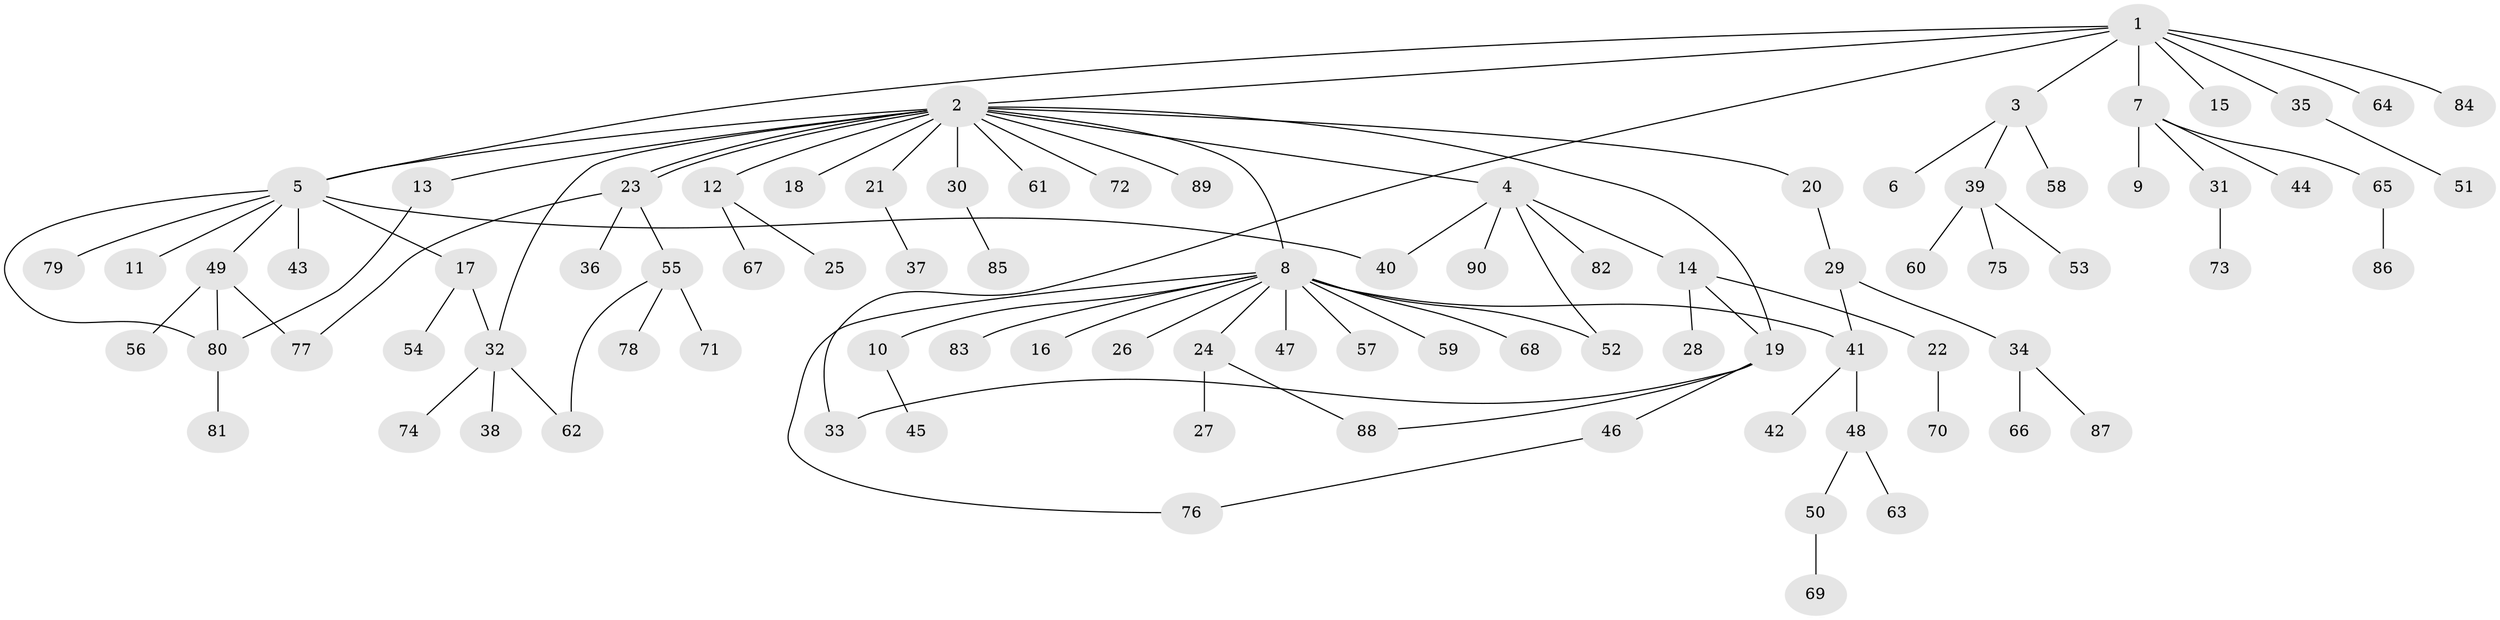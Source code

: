 // Generated by graph-tools (version 1.1) at 2025/01/03/09/25 03:01:44]
// undirected, 90 vertices, 103 edges
graph export_dot {
graph [start="1"]
  node [color=gray90,style=filled];
  1;
  2;
  3;
  4;
  5;
  6;
  7;
  8;
  9;
  10;
  11;
  12;
  13;
  14;
  15;
  16;
  17;
  18;
  19;
  20;
  21;
  22;
  23;
  24;
  25;
  26;
  27;
  28;
  29;
  30;
  31;
  32;
  33;
  34;
  35;
  36;
  37;
  38;
  39;
  40;
  41;
  42;
  43;
  44;
  45;
  46;
  47;
  48;
  49;
  50;
  51;
  52;
  53;
  54;
  55;
  56;
  57;
  58;
  59;
  60;
  61;
  62;
  63;
  64;
  65;
  66;
  67;
  68;
  69;
  70;
  71;
  72;
  73;
  74;
  75;
  76;
  77;
  78;
  79;
  80;
  81;
  82;
  83;
  84;
  85;
  86;
  87;
  88;
  89;
  90;
  1 -- 2;
  1 -- 3;
  1 -- 5;
  1 -- 7;
  1 -- 15;
  1 -- 33;
  1 -- 35;
  1 -- 64;
  1 -- 84;
  2 -- 4;
  2 -- 5;
  2 -- 8;
  2 -- 12;
  2 -- 13;
  2 -- 18;
  2 -- 19;
  2 -- 20;
  2 -- 21;
  2 -- 23;
  2 -- 23;
  2 -- 30;
  2 -- 32;
  2 -- 61;
  2 -- 72;
  2 -- 89;
  3 -- 6;
  3 -- 39;
  3 -- 58;
  4 -- 14;
  4 -- 40;
  4 -- 52;
  4 -- 82;
  4 -- 90;
  5 -- 11;
  5 -- 17;
  5 -- 40;
  5 -- 43;
  5 -- 49;
  5 -- 79;
  5 -- 80;
  7 -- 9;
  7 -- 31;
  7 -- 44;
  7 -- 65;
  8 -- 10;
  8 -- 16;
  8 -- 24;
  8 -- 26;
  8 -- 41;
  8 -- 47;
  8 -- 52;
  8 -- 57;
  8 -- 59;
  8 -- 68;
  8 -- 76;
  8 -- 83;
  10 -- 45;
  12 -- 25;
  12 -- 67;
  13 -- 80;
  14 -- 19;
  14 -- 22;
  14 -- 28;
  17 -- 32;
  17 -- 54;
  19 -- 33;
  19 -- 46;
  19 -- 88;
  20 -- 29;
  21 -- 37;
  22 -- 70;
  23 -- 36;
  23 -- 55;
  23 -- 77;
  24 -- 27;
  24 -- 88;
  29 -- 34;
  29 -- 41;
  30 -- 85;
  31 -- 73;
  32 -- 38;
  32 -- 62;
  32 -- 74;
  34 -- 66;
  34 -- 87;
  35 -- 51;
  39 -- 53;
  39 -- 60;
  39 -- 75;
  41 -- 42;
  41 -- 48;
  46 -- 76;
  48 -- 50;
  48 -- 63;
  49 -- 56;
  49 -- 77;
  49 -- 80;
  50 -- 69;
  55 -- 62;
  55 -- 71;
  55 -- 78;
  65 -- 86;
  80 -- 81;
}
